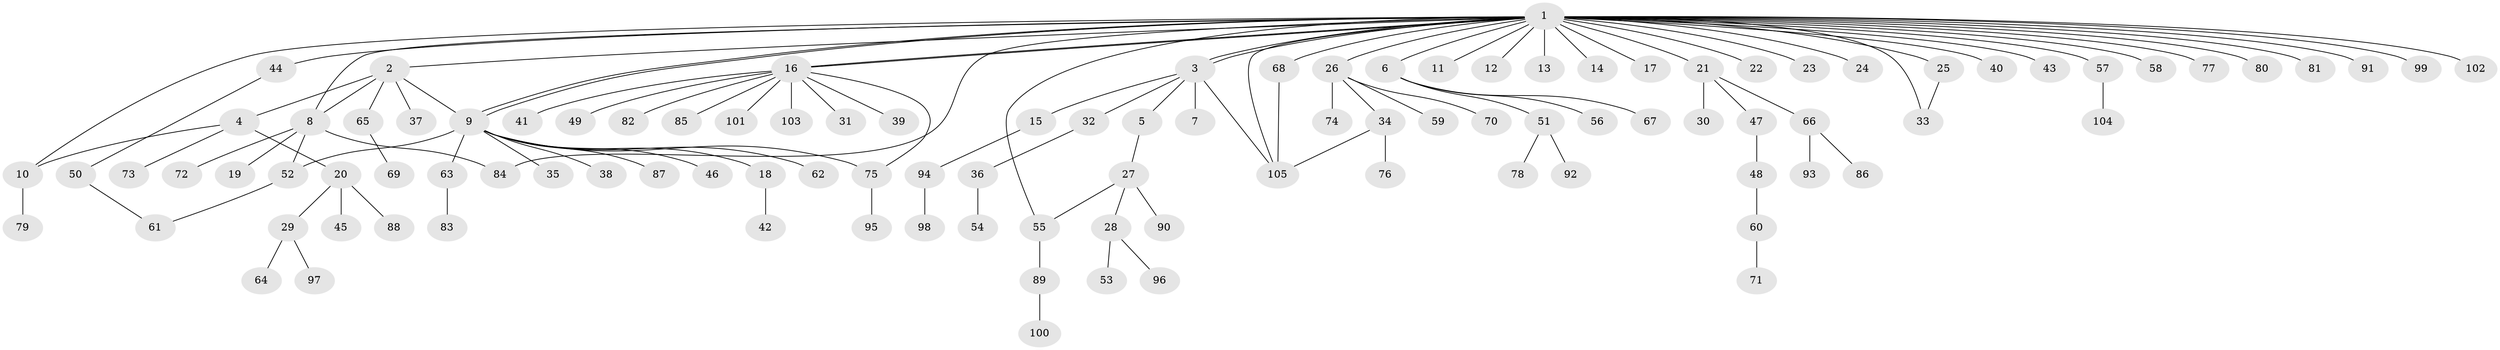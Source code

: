 // coarse degree distribution, {34: 0.023809523809523808, 6: 0.023809523809523808, 5: 0.07142857142857142, 3: 0.07142857142857142, 4: 0.023809523809523808, 1: 0.6666666666666666, 2: 0.11904761904761904}
// Generated by graph-tools (version 1.1) at 2025/18/03/04/25 18:18:20]
// undirected, 105 vertices, 119 edges
graph export_dot {
graph [start="1"]
  node [color=gray90,style=filled];
  1;
  2;
  3;
  4;
  5;
  6;
  7;
  8;
  9;
  10;
  11;
  12;
  13;
  14;
  15;
  16;
  17;
  18;
  19;
  20;
  21;
  22;
  23;
  24;
  25;
  26;
  27;
  28;
  29;
  30;
  31;
  32;
  33;
  34;
  35;
  36;
  37;
  38;
  39;
  40;
  41;
  42;
  43;
  44;
  45;
  46;
  47;
  48;
  49;
  50;
  51;
  52;
  53;
  54;
  55;
  56;
  57;
  58;
  59;
  60;
  61;
  62;
  63;
  64;
  65;
  66;
  67;
  68;
  69;
  70;
  71;
  72;
  73;
  74;
  75;
  76;
  77;
  78;
  79;
  80;
  81;
  82;
  83;
  84;
  85;
  86;
  87;
  88;
  89;
  90;
  91;
  92;
  93;
  94;
  95;
  96;
  97;
  98;
  99;
  100;
  101;
  102;
  103;
  104;
  105;
  1 -- 2;
  1 -- 3;
  1 -- 3;
  1 -- 6;
  1 -- 8;
  1 -- 9;
  1 -- 9;
  1 -- 10;
  1 -- 11;
  1 -- 12;
  1 -- 13;
  1 -- 14;
  1 -- 16;
  1 -- 16;
  1 -- 17;
  1 -- 21;
  1 -- 22;
  1 -- 23;
  1 -- 24;
  1 -- 25;
  1 -- 26;
  1 -- 33;
  1 -- 40;
  1 -- 43;
  1 -- 44;
  1 -- 55;
  1 -- 57;
  1 -- 58;
  1 -- 68;
  1 -- 77;
  1 -- 80;
  1 -- 81;
  1 -- 84;
  1 -- 91;
  1 -- 99;
  1 -- 102;
  1 -- 105;
  2 -- 4;
  2 -- 8;
  2 -- 9;
  2 -- 37;
  2 -- 65;
  3 -- 5;
  3 -- 7;
  3 -- 15;
  3 -- 32;
  3 -- 105;
  4 -- 10;
  4 -- 20;
  4 -- 73;
  5 -- 27;
  6 -- 51;
  6 -- 56;
  6 -- 67;
  8 -- 19;
  8 -- 52;
  8 -- 72;
  8 -- 84;
  9 -- 18;
  9 -- 35;
  9 -- 38;
  9 -- 46;
  9 -- 52;
  9 -- 62;
  9 -- 63;
  9 -- 75;
  9 -- 87;
  10 -- 79;
  15 -- 94;
  16 -- 31;
  16 -- 39;
  16 -- 41;
  16 -- 49;
  16 -- 75;
  16 -- 82;
  16 -- 85;
  16 -- 101;
  16 -- 103;
  18 -- 42;
  20 -- 29;
  20 -- 45;
  20 -- 88;
  21 -- 30;
  21 -- 47;
  21 -- 66;
  25 -- 33;
  26 -- 34;
  26 -- 59;
  26 -- 70;
  26 -- 74;
  27 -- 28;
  27 -- 55;
  27 -- 90;
  28 -- 53;
  28 -- 96;
  29 -- 64;
  29 -- 97;
  32 -- 36;
  34 -- 76;
  34 -- 105;
  36 -- 54;
  44 -- 50;
  47 -- 48;
  48 -- 60;
  50 -- 61;
  51 -- 78;
  51 -- 92;
  52 -- 61;
  55 -- 89;
  57 -- 104;
  60 -- 71;
  63 -- 83;
  65 -- 69;
  66 -- 86;
  66 -- 93;
  68 -- 105;
  75 -- 95;
  89 -- 100;
  94 -- 98;
}
